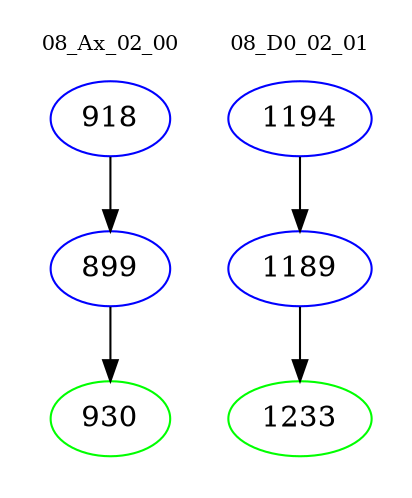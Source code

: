 digraph{
subgraph cluster_0 {
color = white
label = "08_Ax_02_00";
fontsize=10;
T0_918 [label="918", color="blue"]
T0_918 -> T0_899 [color="black"]
T0_899 [label="899", color="blue"]
T0_899 -> T0_930 [color="black"]
T0_930 [label="930", color="green"]
}
subgraph cluster_1 {
color = white
label = "08_D0_02_01";
fontsize=10;
T1_1194 [label="1194", color="blue"]
T1_1194 -> T1_1189 [color="black"]
T1_1189 [label="1189", color="blue"]
T1_1189 -> T1_1233 [color="black"]
T1_1233 [label="1233", color="green"]
}
}
